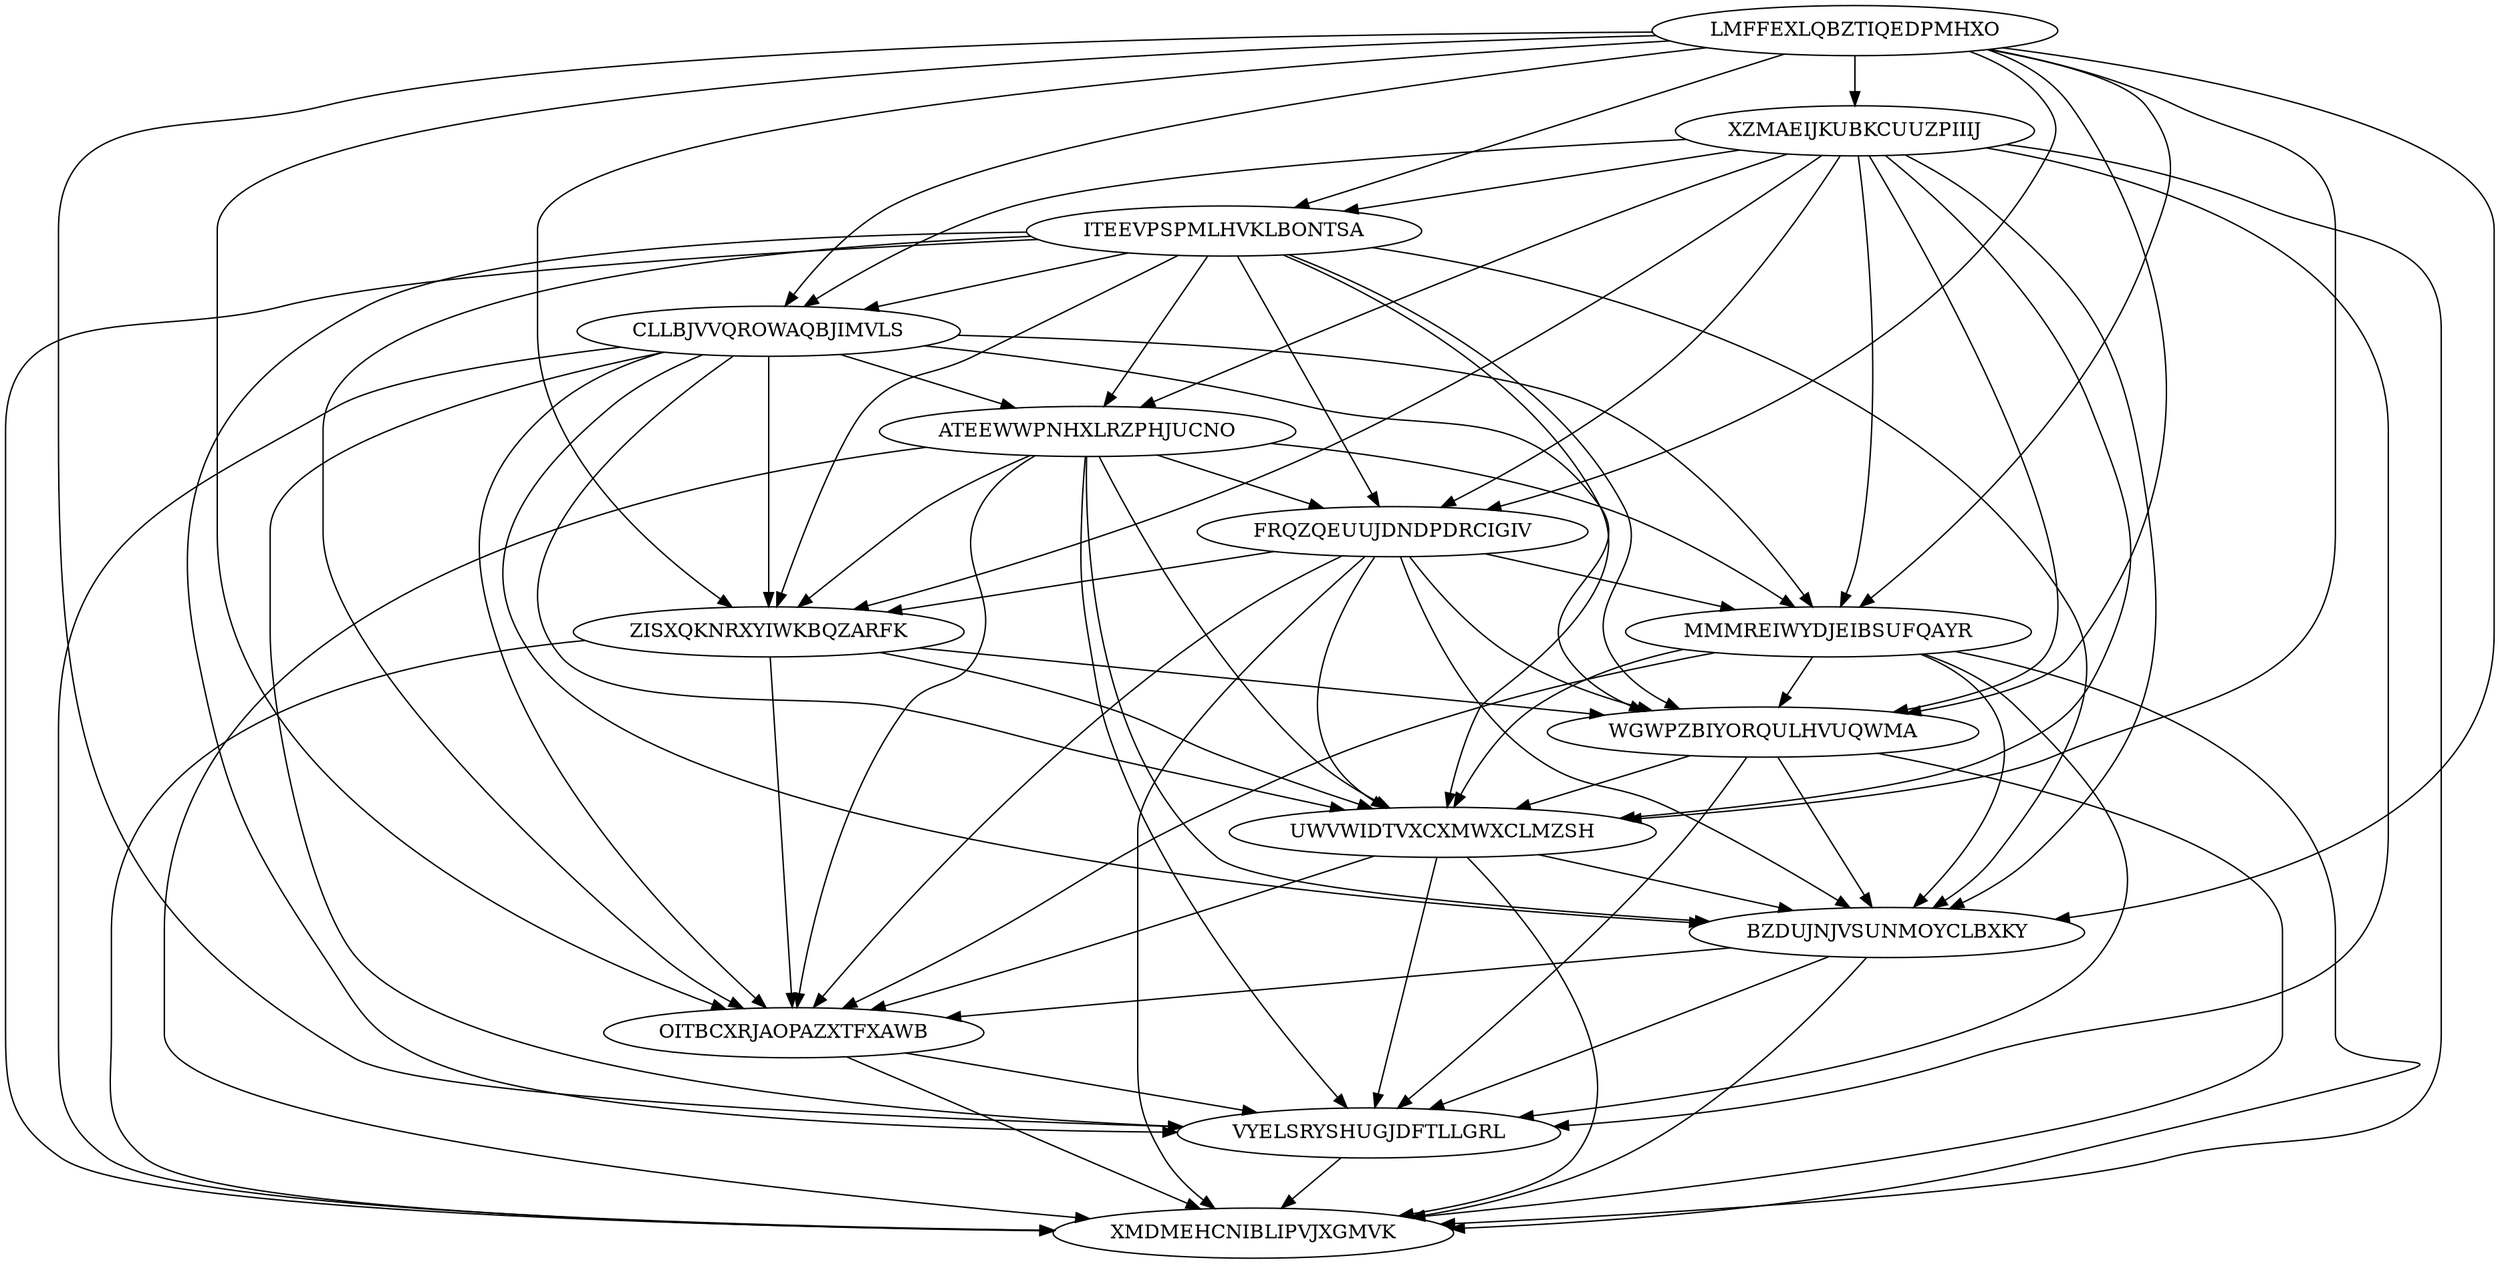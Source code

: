 digraph N14M80 {
	LMFFEXLQBZTIQEDPMHXO	[Weight=19];
	XZMAEIJKUBKCUUZPIIIJ	[Weight=10];
	ITEEVPSPMLHVKLBONTSA	[Weight=13];
	CLLBJVVQROWAQBJIMVLS	[Weight=14];
	ATEEWWPNHXLRZPHJUCNO	[Weight=11];
	FRQZQEUUJDNDPDRCIGIV	[Weight=10];
	MMMREIWYDJEIBSUFQAYR	[Weight=13];
	ZISXQKNRXYIWKBQZARFK	[Weight=15];
	WGWPZBIYORQULHVUQWMA	[Weight=18];
	UWVWIDTVXCXMWXCLMZSH	[Weight=12];
	BZDUJNJVSUNMOYCLBXKY	[Weight=19];
	OITBCXRJAOPAZXTFXAWB	[Weight=17];
	VYELSRYSHUGJDFTLLGRL	[Weight=20];
	XMDMEHCNIBLIPVJXGMVK	[Weight=15];
	ZISXQKNRXYIWKBQZARFK -> UWVWIDTVXCXMWXCLMZSH [Weight=19];
	WGWPZBIYORQULHVUQWMA -> XMDMEHCNIBLIPVJXGMVK [Weight=20];
	MMMREIWYDJEIBSUFQAYR -> VYELSRYSHUGJDFTLLGRL [Weight=14];
	CLLBJVVQROWAQBJIMVLS -> ATEEWWPNHXLRZPHJUCNO [Weight=16];
	LMFFEXLQBZTIQEDPMHXO -> MMMREIWYDJEIBSUFQAYR [Weight=14];
	ITEEVPSPMLHVKLBONTSA -> WGWPZBIYORQULHVUQWMA [Weight=17];
	XZMAEIJKUBKCUUZPIIIJ -> MMMREIWYDJEIBSUFQAYR [Weight=10];
	XZMAEIJKUBKCUUZPIIIJ -> XMDMEHCNIBLIPVJXGMVK [Weight=16];
	ATEEWWPNHXLRZPHJUCNO -> VYELSRYSHUGJDFTLLGRL [Weight=14];
	ATEEWWPNHXLRZPHJUCNO -> FRQZQEUUJDNDPDRCIGIV [Weight=15];
	LMFFEXLQBZTIQEDPMHXO -> OITBCXRJAOPAZXTFXAWB [Weight=11];
	ITEEVPSPMLHVKLBONTSA -> ATEEWWPNHXLRZPHJUCNO [Weight=15];
	FRQZQEUUJDNDPDRCIGIV -> UWVWIDTVXCXMWXCLMZSH [Weight=20];
	ITEEVPSPMLHVKLBONTSA -> BZDUJNJVSUNMOYCLBXKY [Weight=17];
	ZISXQKNRXYIWKBQZARFK -> OITBCXRJAOPAZXTFXAWB [Weight=20];
	CLLBJVVQROWAQBJIMVLS -> VYELSRYSHUGJDFTLLGRL [Weight=17];
	WGWPZBIYORQULHVUQWMA -> BZDUJNJVSUNMOYCLBXKY [Weight=10];
	ATEEWWPNHXLRZPHJUCNO -> ZISXQKNRXYIWKBQZARFK [Weight=19];
	BZDUJNJVSUNMOYCLBXKY -> VYELSRYSHUGJDFTLLGRL [Weight=20];
	ITEEVPSPMLHVKLBONTSA -> ZISXQKNRXYIWKBQZARFK [Weight=13];
	ITEEVPSPMLHVKLBONTSA -> OITBCXRJAOPAZXTFXAWB [Weight=15];
	XZMAEIJKUBKCUUZPIIIJ -> CLLBJVVQROWAQBJIMVLS [Weight=13];
	ATEEWWPNHXLRZPHJUCNO -> OITBCXRJAOPAZXTFXAWB [Weight=19];
	LMFFEXLQBZTIQEDPMHXO -> BZDUJNJVSUNMOYCLBXKY [Weight=11];
	UWVWIDTVXCXMWXCLMZSH -> BZDUJNJVSUNMOYCLBXKY [Weight=11];
	LMFFEXLQBZTIQEDPMHXO -> UWVWIDTVXCXMWXCLMZSH [Weight=15];
	UWVWIDTVXCXMWXCLMZSH -> VYELSRYSHUGJDFTLLGRL [Weight=13];
	LMFFEXLQBZTIQEDPMHXO -> ITEEVPSPMLHVKLBONTSA [Weight=15];
	ATEEWWPNHXLRZPHJUCNO -> UWVWIDTVXCXMWXCLMZSH [Weight=13];
	CLLBJVVQROWAQBJIMVLS -> UWVWIDTVXCXMWXCLMZSH [Weight=19];
	ATEEWWPNHXLRZPHJUCNO -> MMMREIWYDJEIBSUFQAYR [Weight=15];
	XZMAEIJKUBKCUUZPIIIJ -> VYELSRYSHUGJDFTLLGRL [Weight=12];
	MMMREIWYDJEIBSUFQAYR -> BZDUJNJVSUNMOYCLBXKY [Weight=18];
	XZMAEIJKUBKCUUZPIIIJ -> UWVWIDTVXCXMWXCLMZSH [Weight=20];
	WGWPZBIYORQULHVUQWMA -> VYELSRYSHUGJDFTLLGRL [Weight=10];
	BZDUJNJVSUNMOYCLBXKY -> XMDMEHCNIBLIPVJXGMVK [Weight=16];
	UWVWIDTVXCXMWXCLMZSH -> XMDMEHCNIBLIPVJXGMVK [Weight=16];
	FRQZQEUUJDNDPDRCIGIV -> OITBCXRJAOPAZXTFXAWB [Weight=11];
	CLLBJVVQROWAQBJIMVLS -> OITBCXRJAOPAZXTFXAWB [Weight=13];
	XZMAEIJKUBKCUUZPIIIJ -> ATEEWWPNHXLRZPHJUCNO [Weight=14];
	ATEEWWPNHXLRZPHJUCNO -> XMDMEHCNIBLIPVJXGMVK [Weight=16];
	LMFFEXLQBZTIQEDPMHXO -> CLLBJVVQROWAQBJIMVLS [Weight=12];
	CLLBJVVQROWAQBJIMVLS -> ZISXQKNRXYIWKBQZARFK [Weight=17];
	ITEEVPSPMLHVKLBONTSA -> FRQZQEUUJDNDPDRCIGIV [Weight=16];
	FRQZQEUUJDNDPDRCIGIV -> MMMREIWYDJEIBSUFQAYR [Weight=19];
	VYELSRYSHUGJDFTLLGRL -> XMDMEHCNIBLIPVJXGMVK [Weight=13];
	XZMAEIJKUBKCUUZPIIIJ -> FRQZQEUUJDNDPDRCIGIV [Weight=11];
	WGWPZBIYORQULHVUQWMA -> UWVWIDTVXCXMWXCLMZSH [Weight=14];
	UWVWIDTVXCXMWXCLMZSH -> OITBCXRJAOPAZXTFXAWB [Weight=11];
	MMMREIWYDJEIBSUFQAYR -> UWVWIDTVXCXMWXCLMZSH [Weight=12];
	FRQZQEUUJDNDPDRCIGIV -> WGWPZBIYORQULHVUQWMA [Weight=20];
	LMFFEXLQBZTIQEDPMHXO -> FRQZQEUUJDNDPDRCIGIV [Weight=19];
	FRQZQEUUJDNDPDRCIGIV -> ZISXQKNRXYIWKBQZARFK [Weight=16];
	ZISXQKNRXYIWKBQZARFK -> XMDMEHCNIBLIPVJXGMVK [Weight=18];
	CLLBJVVQROWAQBJIMVLS -> XMDMEHCNIBLIPVJXGMVK [Weight=11];
	LMFFEXLQBZTIQEDPMHXO -> WGWPZBIYORQULHVUQWMA [Weight=11];
	MMMREIWYDJEIBSUFQAYR -> WGWPZBIYORQULHVUQWMA [Weight=20];
	LMFFEXLQBZTIQEDPMHXO -> VYELSRYSHUGJDFTLLGRL [Weight=14];
	LMFFEXLQBZTIQEDPMHXO -> ZISXQKNRXYIWKBQZARFK [Weight=13];
	OITBCXRJAOPAZXTFXAWB -> VYELSRYSHUGJDFTLLGRL [Weight=12];
	BZDUJNJVSUNMOYCLBXKY -> OITBCXRJAOPAZXTFXAWB [Weight=14];
	MMMREIWYDJEIBSUFQAYR -> XMDMEHCNIBLIPVJXGMVK [Weight=19];
	XZMAEIJKUBKCUUZPIIIJ -> ZISXQKNRXYIWKBQZARFK [Weight=10];
	OITBCXRJAOPAZXTFXAWB -> XMDMEHCNIBLIPVJXGMVK [Weight=14];
	FRQZQEUUJDNDPDRCIGIV -> XMDMEHCNIBLIPVJXGMVK [Weight=15];
	MMMREIWYDJEIBSUFQAYR -> OITBCXRJAOPAZXTFXAWB [Weight=20];
	ITEEVPSPMLHVKLBONTSA -> XMDMEHCNIBLIPVJXGMVK [Weight=20];
	ITEEVPSPMLHVKLBONTSA -> CLLBJVVQROWAQBJIMVLS [Weight=18];
	LMFFEXLQBZTIQEDPMHXO -> XZMAEIJKUBKCUUZPIIIJ [Weight=10];
	ITEEVPSPMLHVKLBONTSA -> VYELSRYSHUGJDFTLLGRL [Weight=12];
	CLLBJVVQROWAQBJIMVLS -> BZDUJNJVSUNMOYCLBXKY [Weight=19];
	CLLBJVVQROWAQBJIMVLS -> MMMREIWYDJEIBSUFQAYR [Weight=19];
	CLLBJVVQROWAQBJIMVLS -> WGWPZBIYORQULHVUQWMA [Weight=18];
	XZMAEIJKUBKCUUZPIIIJ -> ITEEVPSPMLHVKLBONTSA [Weight=12];
	XZMAEIJKUBKCUUZPIIIJ -> BZDUJNJVSUNMOYCLBXKY [Weight=19];
	FRQZQEUUJDNDPDRCIGIV -> BZDUJNJVSUNMOYCLBXKY [Weight=17];
	ITEEVPSPMLHVKLBONTSA -> UWVWIDTVXCXMWXCLMZSH [Weight=16];
	ZISXQKNRXYIWKBQZARFK -> WGWPZBIYORQULHVUQWMA [Weight=19];
	XZMAEIJKUBKCUUZPIIIJ -> WGWPZBIYORQULHVUQWMA [Weight=13];
	ATEEWWPNHXLRZPHJUCNO -> BZDUJNJVSUNMOYCLBXKY [Weight=11];
}
